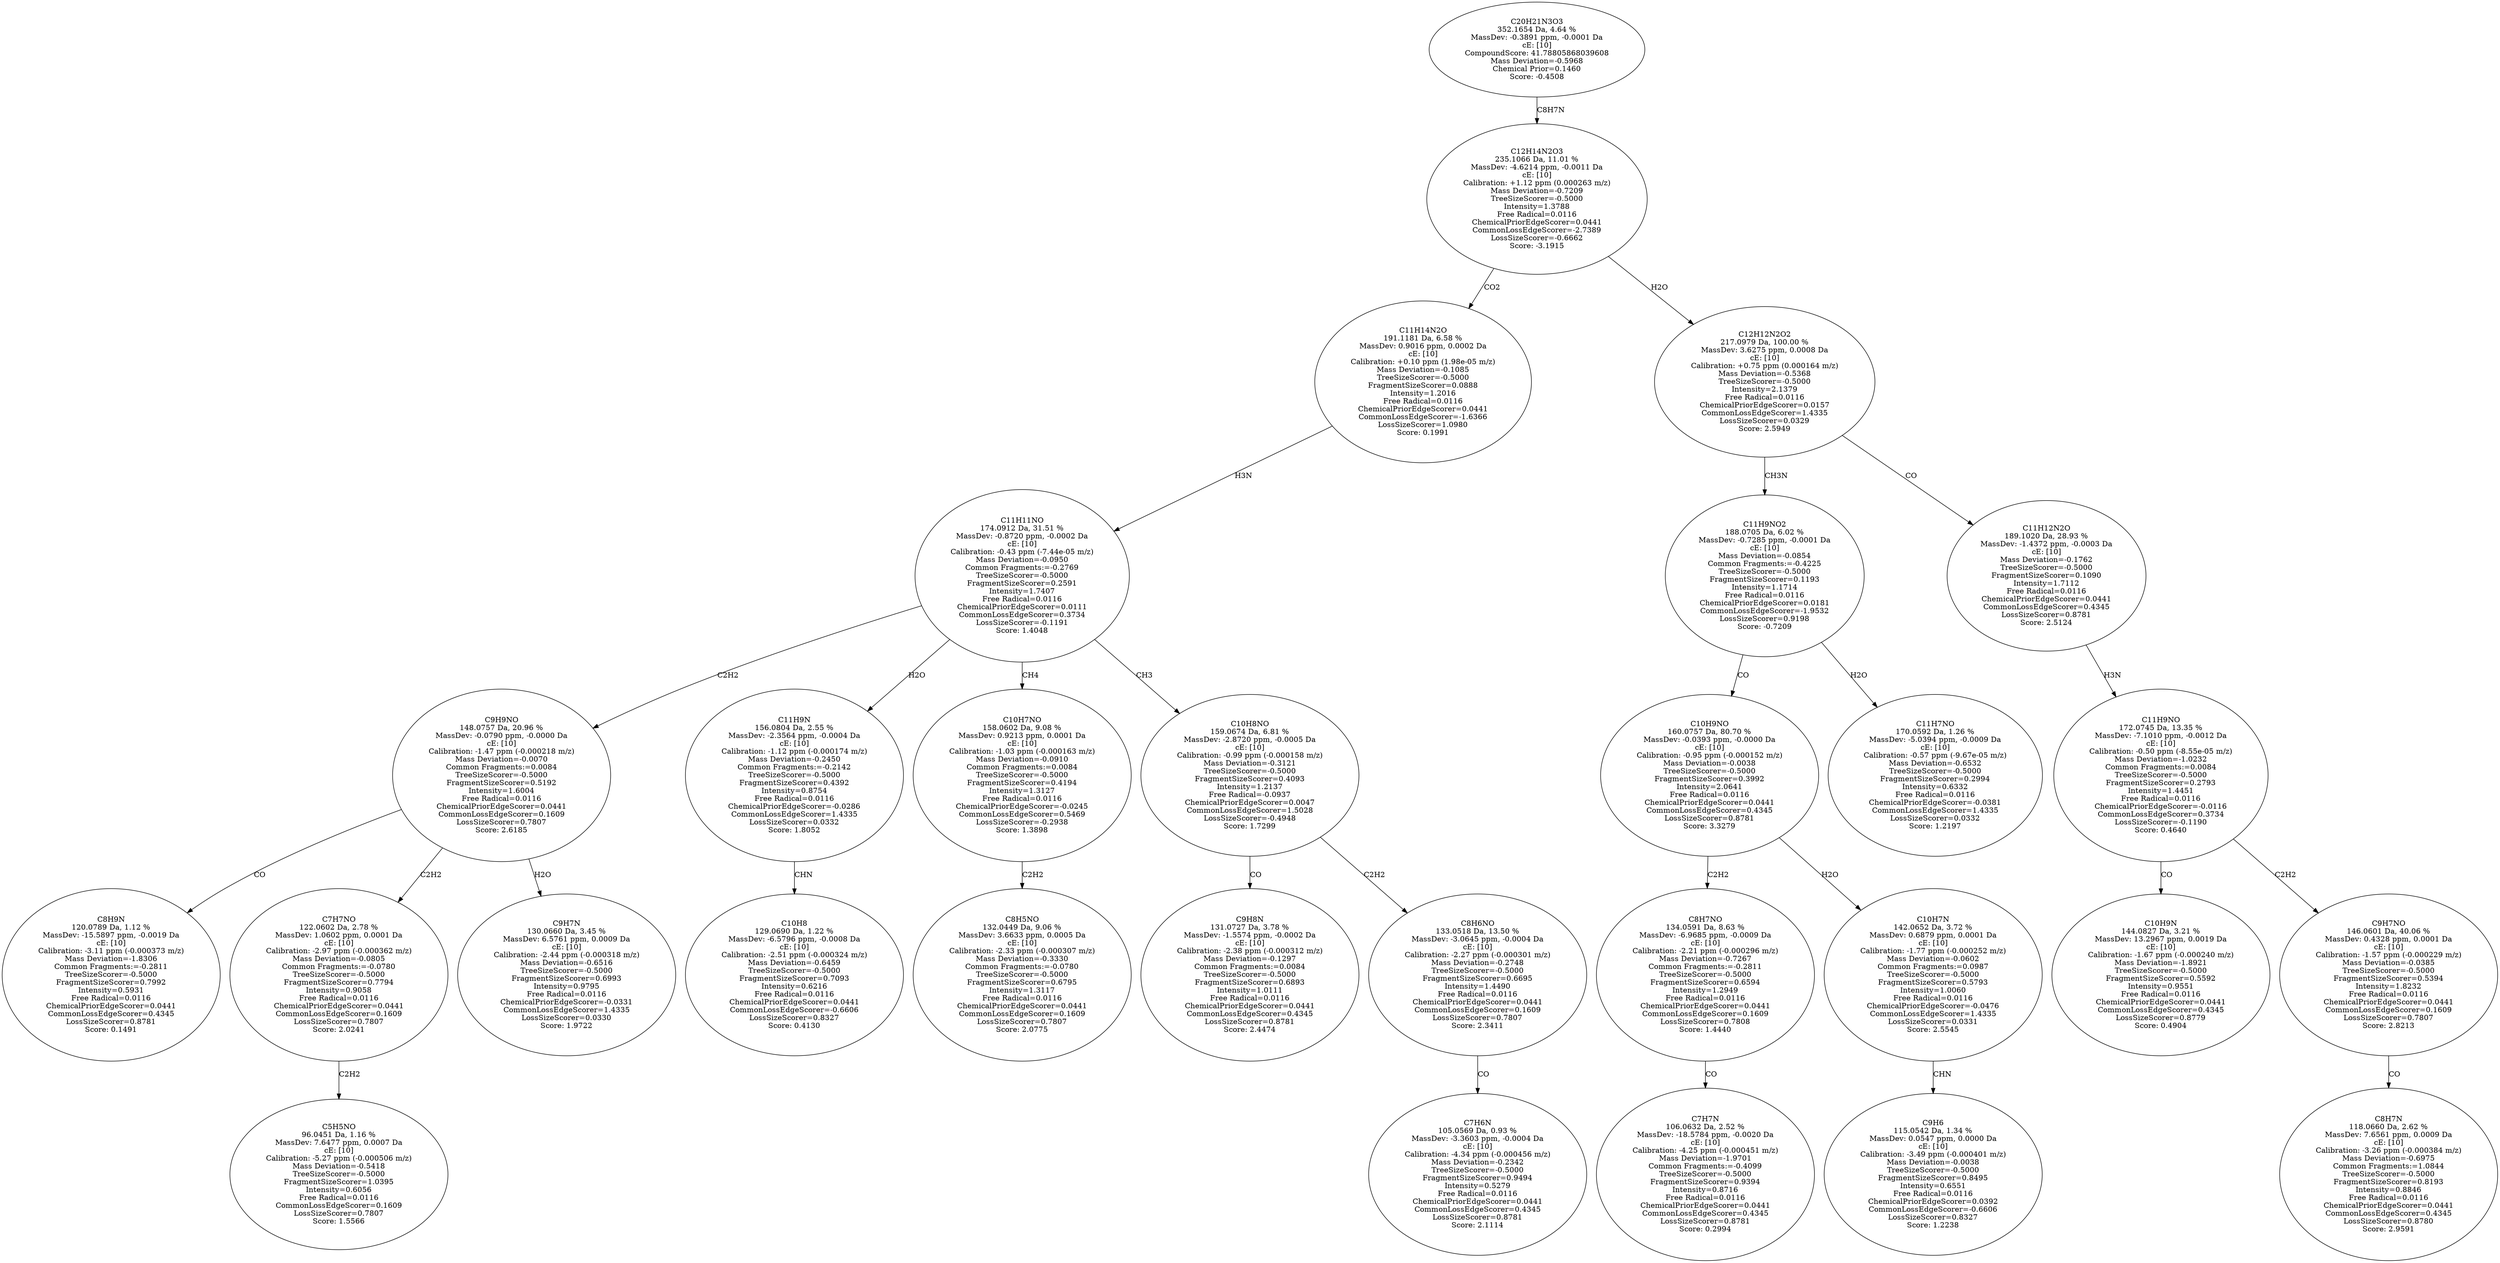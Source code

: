 strict digraph {
v1 [label="C8H9N\n120.0789 Da, 1.12 %\nMassDev: -15.5897 ppm, -0.0019 Da\ncE: [10]\nCalibration: -3.11 ppm (-0.000373 m/z)\nMass Deviation=-1.8306\nCommon Fragments:=-0.2811\nTreeSizeScorer=-0.5000\nFragmentSizeScorer=0.7992\nIntensity=0.5931\nFree Radical=0.0116\nChemicalPriorEdgeScorer=0.0441\nCommonLossEdgeScorer=0.4345\nLossSizeScorer=0.8781\nScore: 0.1491"];
v2 [label="C5H5NO\n96.0451 Da, 1.16 %\nMassDev: 7.6477 ppm, 0.0007 Da\ncE: [10]\nCalibration: -5.27 ppm (-0.000506 m/z)\nMass Deviation=-0.5418\nTreeSizeScorer=-0.5000\nFragmentSizeScorer=1.0395\nIntensity=0.6056\nFree Radical=0.0116\nCommonLossEdgeScorer=0.1609\nLossSizeScorer=0.7807\nScore: 1.5566"];
v3 [label="C7H7NO\n122.0602 Da, 2.78 %\nMassDev: 1.0602 ppm, 0.0001 Da\ncE: [10]\nCalibration: -2.97 ppm (-0.000362 m/z)\nMass Deviation=-0.0805\nCommon Fragments:=-0.0780\nTreeSizeScorer=-0.5000\nFragmentSizeScorer=0.7794\nIntensity=0.9058\nFree Radical=0.0116\nChemicalPriorEdgeScorer=0.0441\nCommonLossEdgeScorer=0.1609\nLossSizeScorer=0.7807\nScore: 2.0241"];
v4 [label="C9H7N\n130.0660 Da, 3.45 %\nMassDev: 6.5761 ppm, 0.0009 Da\ncE: [10]\nCalibration: -2.44 ppm (-0.000318 m/z)\nMass Deviation=-0.6516\nTreeSizeScorer=-0.5000\nFragmentSizeScorer=0.6993\nIntensity=0.9795\nFree Radical=0.0116\nChemicalPriorEdgeScorer=-0.0331\nCommonLossEdgeScorer=1.4335\nLossSizeScorer=0.0330\nScore: 1.9722"];
v5 [label="C9H9NO\n148.0757 Da, 20.96 %\nMassDev: -0.0790 ppm, -0.0000 Da\ncE: [10]\nCalibration: -1.47 ppm (-0.000218 m/z)\nMass Deviation=-0.0070\nCommon Fragments:=0.0084\nTreeSizeScorer=-0.5000\nFragmentSizeScorer=0.5192\nIntensity=1.6004\nFree Radical=0.0116\nChemicalPriorEdgeScorer=0.0441\nCommonLossEdgeScorer=0.1609\nLossSizeScorer=0.7807\nScore: 2.6185"];
v6 [label="C10H8\n129.0690 Da, 1.22 %\nMassDev: -6.5796 ppm, -0.0008 Da\ncE: [10]\nCalibration: -2.51 ppm (-0.000324 m/z)\nMass Deviation=-0.6459\nTreeSizeScorer=-0.5000\nFragmentSizeScorer=0.7093\nIntensity=0.6216\nFree Radical=0.0116\nChemicalPriorEdgeScorer=0.0441\nCommonLossEdgeScorer=-0.6606\nLossSizeScorer=0.8327\nScore: 0.4130"];
v7 [label="C11H9N\n156.0804 Da, 2.55 %\nMassDev: -2.3564 ppm, -0.0004 Da\ncE: [10]\nCalibration: -1.12 ppm (-0.000174 m/z)\nMass Deviation=-0.2450\nCommon Fragments:=-0.2142\nTreeSizeScorer=-0.5000\nFragmentSizeScorer=0.4392\nIntensity=0.8754\nFree Radical=0.0116\nChemicalPriorEdgeScorer=-0.0286\nCommonLossEdgeScorer=1.4335\nLossSizeScorer=0.0332\nScore: 1.8052"];
v8 [label="C8H5NO\n132.0449 Da, 9.06 %\nMassDev: 3.6633 ppm, 0.0005 Da\ncE: [10]\nCalibration: -2.33 ppm (-0.000307 m/z)\nMass Deviation=-0.3330\nCommon Fragments:=-0.0780\nTreeSizeScorer=-0.5000\nFragmentSizeScorer=0.6795\nIntensity=1.3117\nFree Radical=0.0116\nChemicalPriorEdgeScorer=0.0441\nCommonLossEdgeScorer=0.1609\nLossSizeScorer=0.7807\nScore: 2.0775"];
v9 [label="C10H7NO\n158.0602 Da, 9.08 %\nMassDev: 0.9213 ppm, 0.0001 Da\ncE: [10]\nCalibration: -1.03 ppm (-0.000163 m/z)\nMass Deviation=-0.0910\nCommon Fragments:=0.0084\nTreeSizeScorer=-0.5000\nFragmentSizeScorer=0.4194\nIntensity=1.3127\nFree Radical=0.0116\nChemicalPriorEdgeScorer=-0.0245\nCommonLossEdgeScorer=0.5469\nLossSizeScorer=-0.2938\nScore: 1.3898"];
v10 [label="C9H8N\n131.0727 Da, 3.78 %\nMassDev: -1.5574 ppm, -0.0002 Da\ncE: [10]\nCalibration: -2.38 ppm (-0.000312 m/z)\nMass Deviation=-0.1297\nCommon Fragments:=0.0084\nTreeSizeScorer=-0.5000\nFragmentSizeScorer=0.6893\nIntensity=1.0111\nFree Radical=0.0116\nChemicalPriorEdgeScorer=0.0441\nCommonLossEdgeScorer=0.4345\nLossSizeScorer=0.8781\nScore: 2.4474"];
v11 [label="C7H6N\n105.0569 Da, 0.93 %\nMassDev: -3.3603 ppm, -0.0004 Da\ncE: [10]\nCalibration: -4.34 ppm (-0.000456 m/z)\nMass Deviation=-0.2342\nTreeSizeScorer=-0.5000\nFragmentSizeScorer=0.9494\nIntensity=0.5279\nFree Radical=0.0116\nChemicalPriorEdgeScorer=0.0441\nCommonLossEdgeScorer=0.4345\nLossSizeScorer=0.8781\nScore: 2.1114"];
v12 [label="C8H6NO\n133.0518 Da, 13.50 %\nMassDev: -3.0645 ppm, -0.0004 Da\ncE: [10]\nCalibration: -2.27 ppm (-0.000301 m/z)\nMass Deviation=-0.2748\nTreeSizeScorer=-0.5000\nFragmentSizeScorer=0.6695\nIntensity=1.4490\nFree Radical=0.0116\nChemicalPriorEdgeScorer=0.0441\nCommonLossEdgeScorer=0.1609\nLossSizeScorer=0.7807\nScore: 2.3411"];
v13 [label="C10H8NO\n159.0674 Da, 6.81 %\nMassDev: -2.8720 ppm, -0.0005 Da\ncE: [10]\nCalibration: -0.99 ppm (-0.000158 m/z)\nMass Deviation=-0.3121\nTreeSizeScorer=-0.5000\nFragmentSizeScorer=0.4093\nIntensity=1.2137\nFree Radical=-0.0937\nChemicalPriorEdgeScorer=0.0047\nCommonLossEdgeScorer=1.5028\nLossSizeScorer=-0.4948\nScore: 1.7299"];
v14 [label="C11H11NO\n174.0912 Da, 31.51 %\nMassDev: -0.8720 ppm, -0.0002 Da\ncE: [10]\nCalibration: -0.43 ppm (-7.44e-05 m/z)\nMass Deviation=-0.0950\nCommon Fragments:=-0.2769\nTreeSizeScorer=-0.5000\nFragmentSizeScorer=0.2591\nIntensity=1.7407\nFree Radical=0.0116\nChemicalPriorEdgeScorer=0.0111\nCommonLossEdgeScorer=0.3734\nLossSizeScorer=-0.1191\nScore: 1.4048"];
v15 [label="C11H14N2O\n191.1181 Da, 6.58 %\nMassDev: 0.9016 ppm, 0.0002 Da\ncE: [10]\nCalibration: +0.10 ppm (1.98e-05 m/z)\nMass Deviation=-0.1085\nTreeSizeScorer=-0.5000\nFragmentSizeScorer=0.0888\nIntensity=1.2016\nFree Radical=0.0116\nChemicalPriorEdgeScorer=0.0441\nCommonLossEdgeScorer=-1.6366\nLossSizeScorer=1.0980\nScore: 0.1991"];
v16 [label="C7H7N\n106.0632 Da, 2.52 %\nMassDev: -18.5784 ppm, -0.0020 Da\ncE: [10]\nCalibration: -4.25 ppm (-0.000451 m/z)\nMass Deviation=-1.9701\nCommon Fragments:=-0.4099\nTreeSizeScorer=-0.5000\nFragmentSizeScorer=0.9394\nIntensity=0.8716\nFree Radical=0.0116\nChemicalPriorEdgeScorer=0.0441\nCommonLossEdgeScorer=0.4345\nLossSizeScorer=0.8781\nScore: 0.2994"];
v17 [label="C8H7NO\n134.0591 Da, 8.63 %\nMassDev: -6.9685 ppm, -0.0009 Da\ncE: [10]\nCalibration: -2.21 ppm (-0.000296 m/z)\nMass Deviation=-0.7267\nCommon Fragments:=-0.2811\nTreeSizeScorer=-0.5000\nFragmentSizeScorer=0.6594\nIntensity=1.2949\nFree Radical=0.0116\nChemicalPriorEdgeScorer=0.0441\nCommonLossEdgeScorer=0.1609\nLossSizeScorer=0.7808\nScore: 1.4440"];
v18 [label="C9H6\n115.0542 Da, 1.34 %\nMassDev: 0.0547 ppm, 0.0000 Da\ncE: [10]\nCalibration: -3.49 ppm (-0.000401 m/z)\nMass Deviation=-0.0038\nTreeSizeScorer=-0.5000\nFragmentSizeScorer=0.8495\nIntensity=0.6551\nFree Radical=0.0116\nChemicalPriorEdgeScorer=0.0392\nCommonLossEdgeScorer=-0.6606\nLossSizeScorer=0.8327\nScore: 1.2238"];
v19 [label="C10H7N\n142.0652 Da, 3.72 %\nMassDev: 0.6879 ppm, 0.0001 Da\ncE: [10]\nCalibration: -1.77 ppm (-0.000252 m/z)\nMass Deviation=-0.0602\nCommon Fragments:=0.0987\nTreeSizeScorer=-0.5000\nFragmentSizeScorer=0.5793\nIntensity=1.0060\nFree Radical=0.0116\nChemicalPriorEdgeScorer=-0.0476\nCommonLossEdgeScorer=1.4335\nLossSizeScorer=0.0331\nScore: 2.5545"];
v20 [label="C10H9NO\n160.0757 Da, 80.70 %\nMassDev: -0.0393 ppm, -0.0000 Da\ncE: [10]\nCalibration: -0.95 ppm (-0.000152 m/z)\nMass Deviation=-0.0038\nTreeSizeScorer=-0.5000\nFragmentSizeScorer=0.3992\nIntensity=2.0641\nFree Radical=0.0116\nChemicalPriorEdgeScorer=0.0441\nCommonLossEdgeScorer=0.4345\nLossSizeScorer=0.8781\nScore: 3.3279"];
v21 [label="C11H7NO\n170.0592 Da, 1.26 %\nMassDev: -5.0394 ppm, -0.0009 Da\ncE: [10]\nCalibration: -0.57 ppm (-9.67e-05 m/z)\nMass Deviation=-0.6532\nTreeSizeScorer=-0.5000\nFragmentSizeScorer=0.2994\nIntensity=0.6332\nFree Radical=0.0116\nChemicalPriorEdgeScorer=-0.0381\nCommonLossEdgeScorer=1.4335\nLossSizeScorer=0.0332\nScore: 1.2197"];
v22 [label="C11H9NO2\n188.0705 Da, 6.02 %\nMassDev: -0.7285 ppm, -0.0001 Da\ncE: [10]\nMass Deviation=-0.0854\nCommon Fragments:=-0.4225\nTreeSizeScorer=-0.5000\nFragmentSizeScorer=0.1193\nIntensity=1.1714\nFree Radical=0.0116\nChemicalPriorEdgeScorer=0.0181\nCommonLossEdgeScorer=-1.9532\nLossSizeScorer=0.9198\nScore: -0.7209"];
v23 [label="C10H9N\n144.0827 Da, 3.21 %\nMassDev: 13.2967 ppm, 0.0019 Da\ncE: [10]\nCalibration: -1.67 ppm (-0.000240 m/z)\nMass Deviation=-1.8921\nTreeSizeScorer=-0.5000\nFragmentSizeScorer=0.5592\nIntensity=0.9551\nFree Radical=0.0116\nChemicalPriorEdgeScorer=0.0441\nCommonLossEdgeScorer=0.4345\nLossSizeScorer=0.8779\nScore: 0.4904"];
v24 [label="C8H7N\n118.0660 Da, 2.62 %\nMassDev: 7.6561 ppm, 0.0009 Da\ncE: [10]\nCalibration: -3.26 ppm (-0.000384 m/z)\nMass Deviation=-0.6975\nCommon Fragments:=1.0844\nTreeSizeScorer=-0.5000\nFragmentSizeScorer=0.8193\nIntensity=0.8846\nFree Radical=0.0116\nChemicalPriorEdgeScorer=0.0441\nCommonLossEdgeScorer=0.4345\nLossSizeScorer=0.8780\nScore: 2.9591"];
v25 [label="C9H7NO\n146.0601 Da, 40.06 %\nMassDev: 0.4328 ppm, 0.0001 Da\ncE: [10]\nCalibration: -1.57 ppm (-0.000229 m/z)\nMass Deviation=-0.0385\nTreeSizeScorer=-0.5000\nFragmentSizeScorer=0.5394\nIntensity=1.8232\nFree Radical=0.0116\nChemicalPriorEdgeScorer=0.0441\nCommonLossEdgeScorer=0.1609\nLossSizeScorer=0.7807\nScore: 2.8213"];
v26 [label="C11H9NO\n172.0745 Da, 13.35 %\nMassDev: -7.1010 ppm, -0.0012 Da\ncE: [10]\nCalibration: -0.50 ppm (-8.55e-05 m/z)\nMass Deviation=-1.0232\nCommon Fragments:=0.0084\nTreeSizeScorer=-0.5000\nFragmentSizeScorer=0.2793\nIntensity=1.4451\nFree Radical=0.0116\nChemicalPriorEdgeScorer=-0.0116\nCommonLossEdgeScorer=0.3734\nLossSizeScorer=-0.1190\nScore: 0.4640"];
v27 [label="C11H12N2O\n189.1020 Da, 28.93 %\nMassDev: -1.4372 ppm, -0.0003 Da\ncE: [10]\nMass Deviation=-0.1762\nTreeSizeScorer=-0.5000\nFragmentSizeScorer=0.1090\nIntensity=1.7112\nFree Radical=0.0116\nChemicalPriorEdgeScorer=0.0441\nCommonLossEdgeScorer=0.4345\nLossSizeScorer=0.8781\nScore: 2.5124"];
v28 [label="C12H12N2O2\n217.0979 Da, 100.00 %\nMassDev: 3.6275 ppm, 0.0008 Da\ncE: [10]\nCalibration: +0.75 ppm (0.000164 m/z)\nMass Deviation=-0.5368\nTreeSizeScorer=-0.5000\nIntensity=2.1379\nFree Radical=0.0116\nChemicalPriorEdgeScorer=0.0157\nCommonLossEdgeScorer=1.4335\nLossSizeScorer=0.0329\nScore: 2.5949"];
v29 [label="C12H14N2O3\n235.1066 Da, 11.01 %\nMassDev: -4.6214 ppm, -0.0011 Da\ncE: [10]\nCalibration: +1.12 ppm (0.000263 m/z)\nMass Deviation=-0.7209\nTreeSizeScorer=-0.5000\nIntensity=1.3788\nFree Radical=0.0116\nChemicalPriorEdgeScorer=0.0441\nCommonLossEdgeScorer=-2.7389\nLossSizeScorer=-0.6662\nScore: -3.1915"];
v30 [label="C20H21N3O3\n352.1654 Da, 4.64 %\nMassDev: -0.3891 ppm, -0.0001 Da\ncE: [10]\nCompoundScore: 41.78805868039608\nMass Deviation=-0.5968\nChemical Prior=0.1460\nScore: -0.4508"];
v5 -> v1 [label="CO"];
v3 -> v2 [label="C2H2"];
v5 -> v3 [label="C2H2"];
v5 -> v4 [label="H2O"];
v14 -> v5 [label="C2H2"];
v7 -> v6 [label="CHN"];
v14 -> v7 [label="H2O"];
v9 -> v8 [label="C2H2"];
v14 -> v9 [label="CH4"];
v13 -> v10 [label="CO"];
v12 -> v11 [label="CO"];
v13 -> v12 [label="C2H2"];
v14 -> v13 [label="CH3"];
v15 -> v14 [label="H3N"];
v29 -> v15 [label="CO2"];
v17 -> v16 [label="CO"];
v20 -> v17 [label="C2H2"];
v19 -> v18 [label="CHN"];
v20 -> v19 [label="H2O"];
v22 -> v20 [label="CO"];
v22 -> v21 [label="H2O"];
v28 -> v22 [label="CH3N"];
v26 -> v23 [label="CO"];
v25 -> v24 [label="CO"];
v26 -> v25 [label="C2H2"];
v27 -> v26 [label="H3N"];
v28 -> v27 [label="CO"];
v29 -> v28 [label="H2O"];
v30 -> v29 [label="C8H7N"];
}